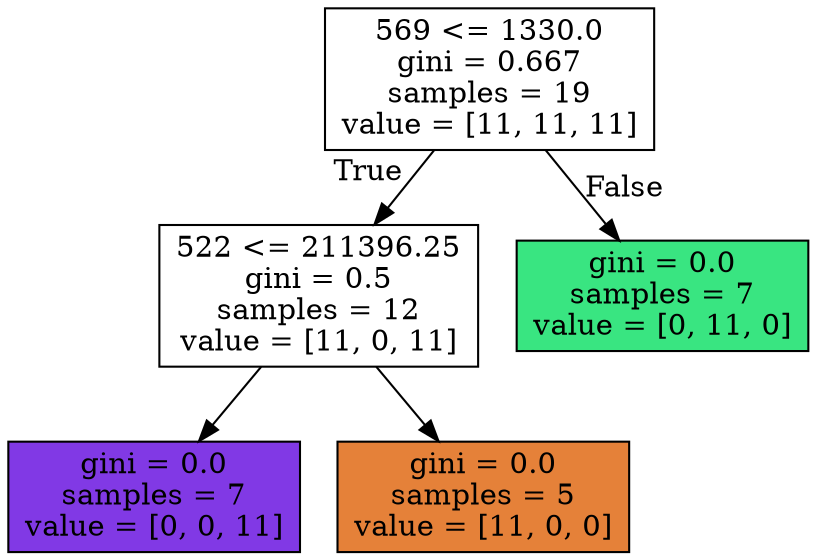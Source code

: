 digraph Tree {
node [shape=box, style="filled", color="black"] ;
0 [label="569 <= 1330.0\ngini = 0.667\nsamples = 19\nvalue = [11, 11, 11]", fillcolor="#e5813900"] ;
1 [label="522 <= 211396.25\ngini = 0.5\nsamples = 12\nvalue = [11, 0, 11]", fillcolor="#e5813900"] ;
0 -> 1 [labeldistance=2.5, labelangle=45, headlabel="True"] ;
2 [label="gini = 0.0\nsamples = 7\nvalue = [0, 0, 11]", fillcolor="#8139e5ff"] ;
1 -> 2 ;
3 [label="gini = 0.0\nsamples = 5\nvalue = [11, 0, 0]", fillcolor="#e58139ff"] ;
1 -> 3 ;
4 [label="gini = 0.0\nsamples = 7\nvalue = [0, 11, 0]", fillcolor="#39e581ff"] ;
0 -> 4 [labeldistance=2.5, labelangle=-45, headlabel="False"] ;
}